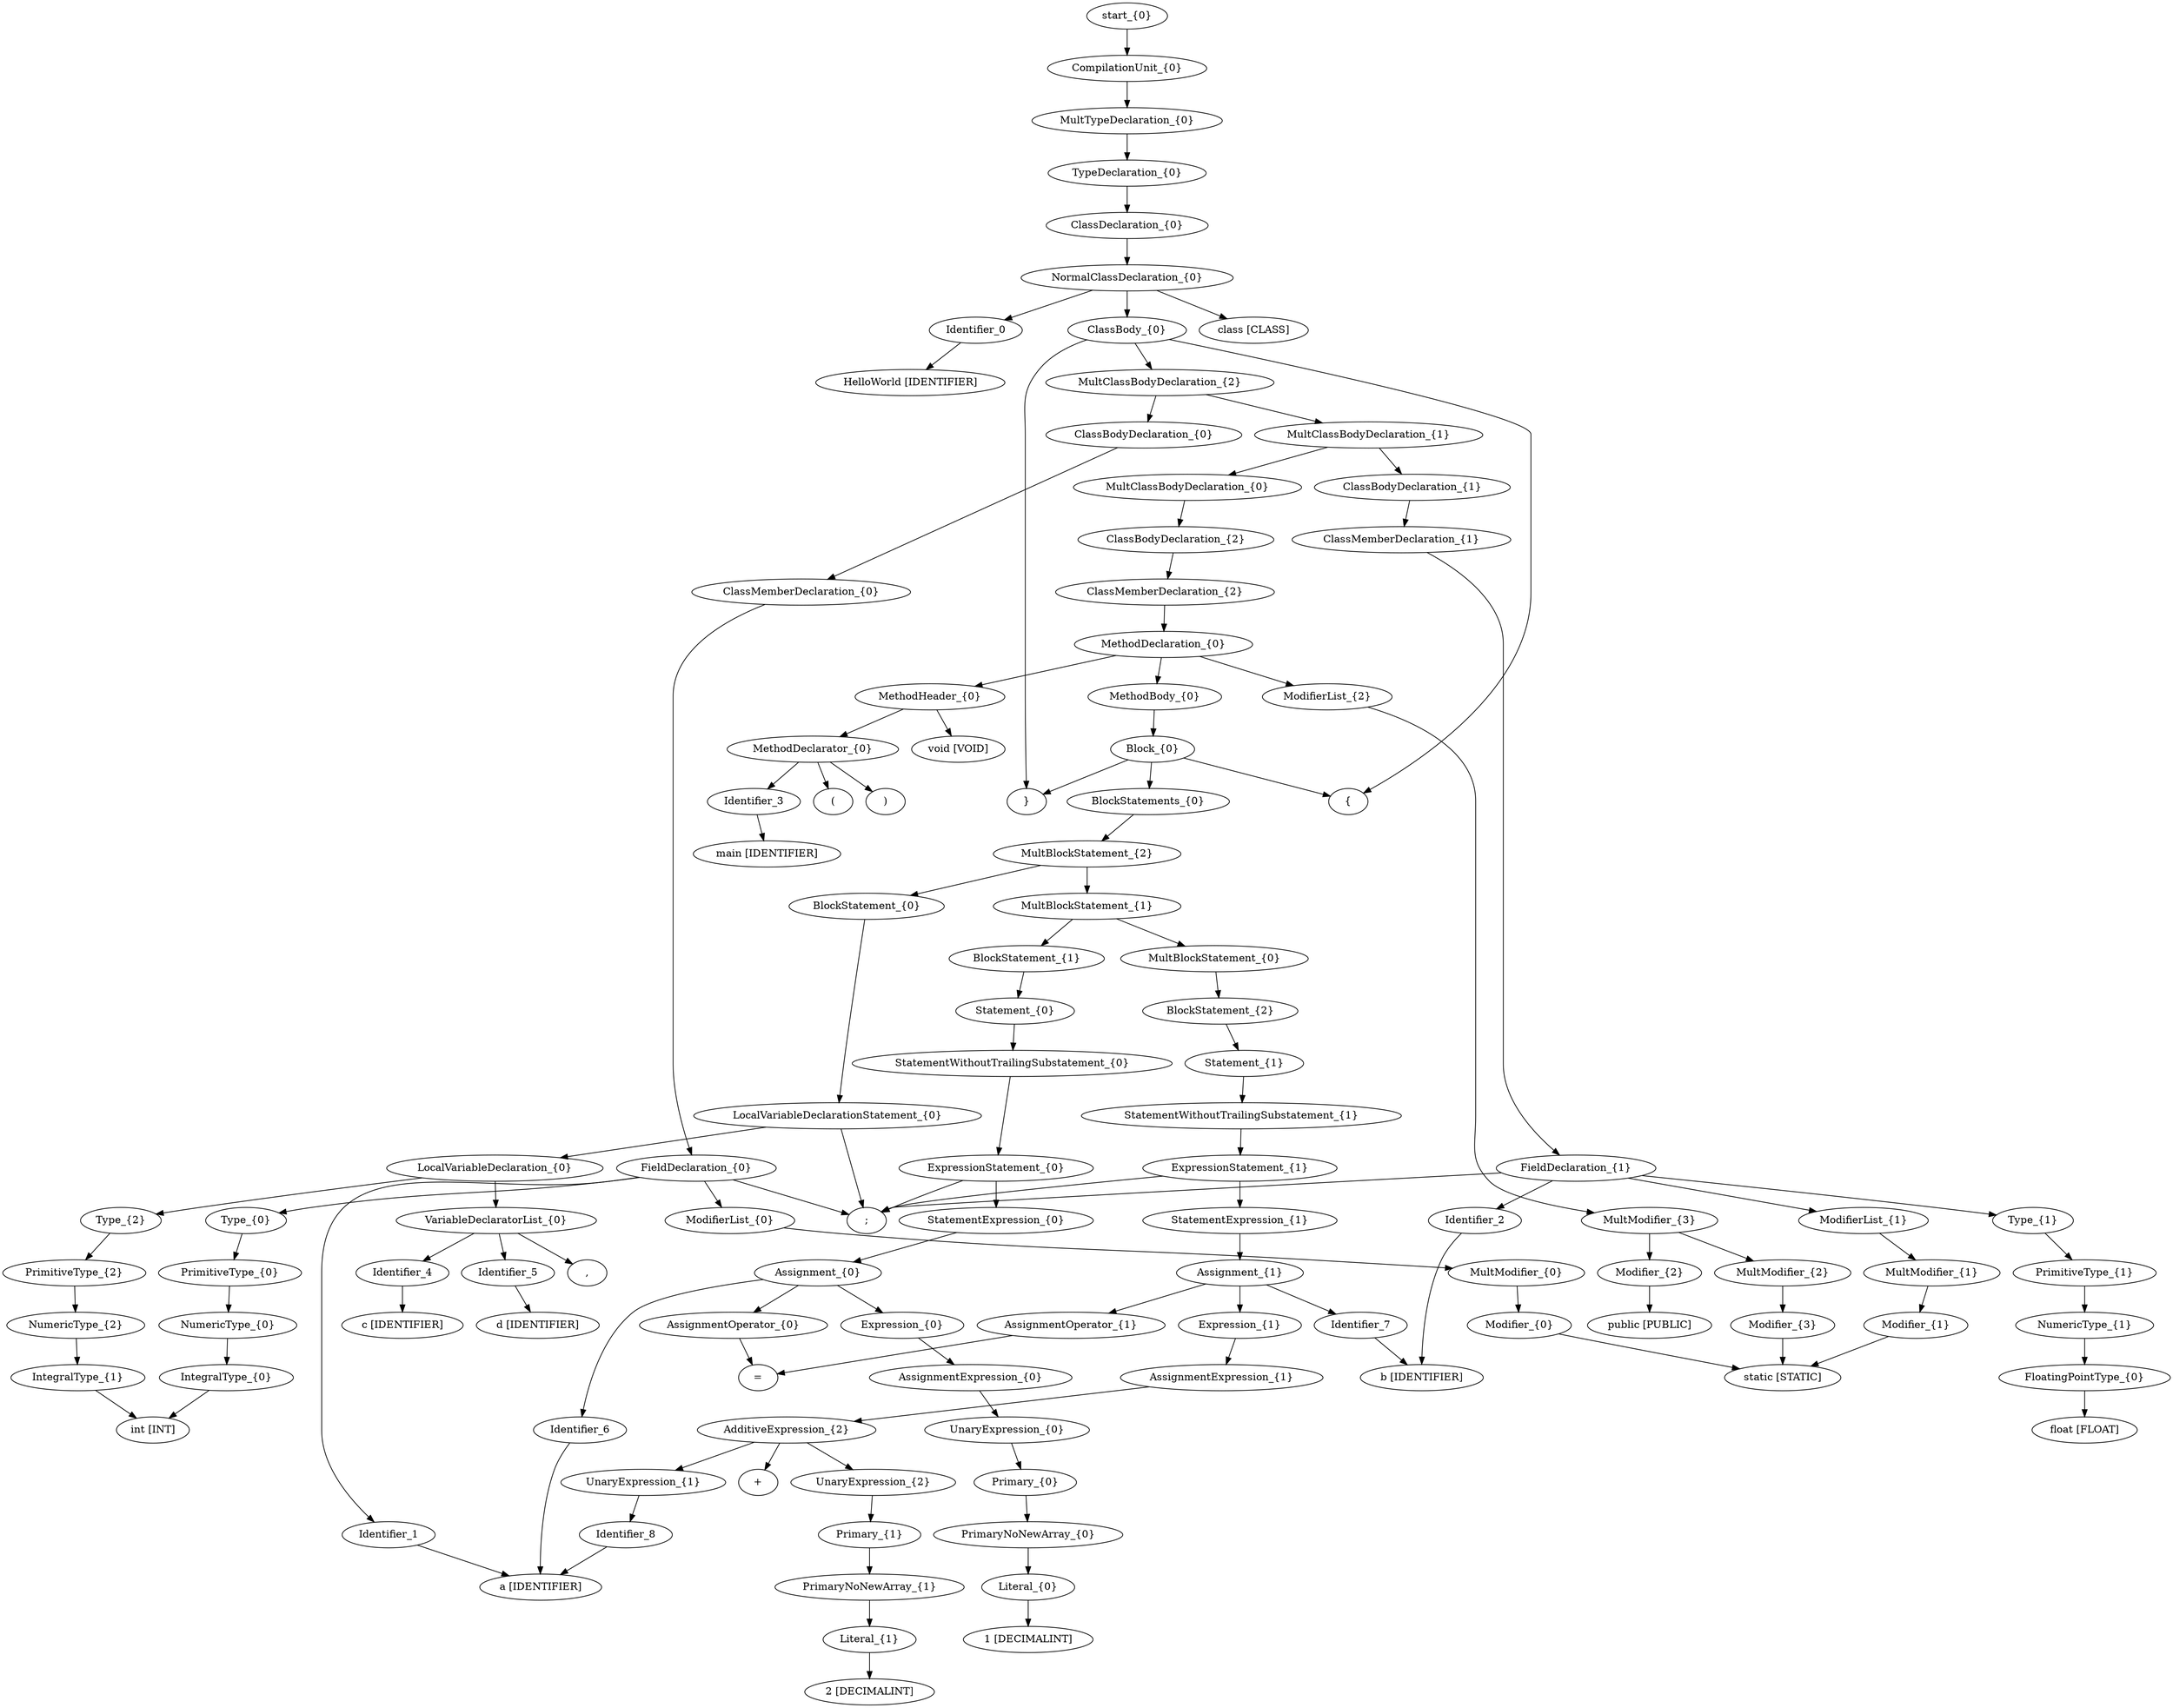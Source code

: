 strict digraph AST {
"Identifier_0" -> "HelloWorld [IDENTIFIER]"
"Modifier_{0}" -> "static [STATIC]"
"MultModifier_{0}" -> "Modifier_{0}"
"ModifierList_{0}" -> "MultModifier_{0}"
"IntegralType_{0}" -> "int [INT]"
"NumericType_{0}" -> "IntegralType_{0}"
"PrimitiveType_{0}" -> "NumericType_{0}"
"Type_{0}" -> "PrimitiveType_{0}"
"Identifier_1" -> "a [IDENTIFIER]"
"FieldDeclaration_{0}" -> "ModifierList_{0}"
"FieldDeclaration_{0}" -> "Type_{0}"
"FieldDeclaration_{0}" -> "Identifier_1"
"FieldDeclaration_{0}" -> ";"
"ClassMemberDeclaration_{0}" -> "FieldDeclaration_{0}"
"ClassBodyDeclaration_{0}" -> "ClassMemberDeclaration_{0}"
"Modifier_{1}" -> "static [STATIC]"
"MultModifier_{1}" -> "Modifier_{1}"
"ModifierList_{1}" -> "MultModifier_{1}"
"FloatingPointType_{0}" -> "float [FLOAT]"
"NumericType_{1}" -> "FloatingPointType_{0}"
"PrimitiveType_{1}" -> "NumericType_{1}"
"Type_{1}" -> "PrimitiveType_{1}"
"Identifier_2" -> "b [IDENTIFIER]"
"FieldDeclaration_{1}" -> "ModifierList_{1}"
"FieldDeclaration_{1}" -> "Type_{1}"
"FieldDeclaration_{1}" -> "Identifier_2"
"FieldDeclaration_{1}" -> ";"
"ClassMemberDeclaration_{1}" -> "FieldDeclaration_{1}"
"ClassBodyDeclaration_{1}" -> "ClassMemberDeclaration_{1}"
"Modifier_{2}" -> "public [PUBLIC]"
"Modifier_{3}" -> "static [STATIC]"
"MultModifier_{2}" -> "Modifier_{3}"
"MultModifier_{3}" -> "Modifier_{2}"
"MultModifier_{3}" -> "MultModifier_{2}"
"ModifierList_{2}" -> "MultModifier_{3}"
"Identifier_3" -> "main [IDENTIFIER]"
"MethodDeclarator_{0}" -> "Identifier_3"
"MethodDeclarator_{0}" -> "("
"MethodDeclarator_{0}" -> ")"
"MethodHeader_{0}" -> "void [VOID]"
"MethodHeader_{0}" -> "MethodDeclarator_{0}"
"IntegralType_{1}" -> "int [INT]"
"NumericType_{2}" -> "IntegralType_{1}"
"PrimitiveType_{2}" -> "NumericType_{2}"
"Type_{2}" -> "PrimitiveType_{2}"
"Identifier_4" -> "c [IDENTIFIER]"
"Identifier_5" -> "d [IDENTIFIER]"
"VariableDeclaratorList_{0}" -> "Identifier_4"
"VariableDeclaratorList_{0}" -> ","
"VariableDeclaratorList_{0}" -> "Identifier_5"
"LocalVariableDeclaration_{0}" -> "Type_{2}"
"LocalVariableDeclaration_{0}" -> "VariableDeclaratorList_{0}"
"LocalVariableDeclarationStatement_{0}" -> "LocalVariableDeclaration_{0}"
"LocalVariableDeclarationStatement_{0}" -> ";"
"BlockStatement_{0}" -> "LocalVariableDeclarationStatement_{0}"
"Identifier_6" -> "a [IDENTIFIER]"
"AssignmentOperator_{0}" -> "="
"Literal_{0}" -> "1 [DECIMALINT]"
"PrimaryNoNewArray_{0}" -> "Literal_{0}"
"Primary_{0}" -> "PrimaryNoNewArray_{0}"
"UnaryExpression_{0}" -> "Primary_{0}"
"AssignmentExpression_{0}" -> "UnaryExpression_{0}"
"Expression_{0}" -> "AssignmentExpression_{0}"
"Assignment_{0}" -> "Identifier_6"
"Assignment_{0}" -> "AssignmentOperator_{0}"
"Assignment_{0}" -> "Expression_{0}"
"StatementExpression_{0}" -> "Assignment_{0}"
"ExpressionStatement_{0}" -> "StatementExpression_{0}"
"ExpressionStatement_{0}" -> ";"
"StatementWithoutTrailingSubstatement_{0}" -> "ExpressionStatement_{0}"
"Statement_{0}" -> "StatementWithoutTrailingSubstatement_{0}"
"BlockStatement_{1}" -> "Statement_{0}"
"Identifier_7" -> "b [IDENTIFIER]"
"AssignmentOperator_{1}" -> "="
"Identifier_8" -> "a [IDENTIFIER]"
"UnaryExpression_{1}" -> "Identifier_8"
"Literal_{1}" -> "2 [DECIMALINT]"
"PrimaryNoNewArray_{1}" -> "Literal_{1}"
"Primary_{1}" -> "PrimaryNoNewArray_{1}"
"UnaryExpression_{2}" -> "Primary_{1}"
"AdditiveExpression_{2}" -> "UnaryExpression_{1}"
"AdditiveExpression_{2}" -> "+"
"AdditiveExpression_{2}" -> "UnaryExpression_{2}"
"AssignmentExpression_{1}" -> "AdditiveExpression_{2}"
"Expression_{1}" -> "AssignmentExpression_{1}"
"Assignment_{1}" -> "Identifier_7"
"Assignment_{1}" -> "AssignmentOperator_{1}"
"Assignment_{1}" -> "Expression_{1}"
"StatementExpression_{1}" -> "Assignment_{1}"
"ExpressionStatement_{1}" -> "StatementExpression_{1}"
"ExpressionStatement_{1}" -> ";"
"StatementWithoutTrailingSubstatement_{1}" -> "ExpressionStatement_{1}"
"Statement_{1}" -> "StatementWithoutTrailingSubstatement_{1}"
"BlockStatement_{2}" -> "Statement_{1}"
"MultBlockStatement_{0}" -> "BlockStatement_{2}"
"MultBlockStatement_{1}" -> "BlockStatement_{1}"
"MultBlockStatement_{1}" -> "MultBlockStatement_{0}"
"MultBlockStatement_{2}" -> "BlockStatement_{0}"
"MultBlockStatement_{2}" -> "MultBlockStatement_{1}"
"BlockStatements_{0}" -> "MultBlockStatement_{2}"
"Block_{0}" -> "{"
"Block_{0}" -> "BlockStatements_{0}"
"Block_{0}" -> "}"
"MethodBody_{0}" -> "Block_{0}"
"MethodDeclaration_{0}" -> "ModifierList_{2}"
"MethodDeclaration_{0}" -> "MethodHeader_{0}"
"MethodDeclaration_{0}" -> "MethodBody_{0}"
"ClassMemberDeclaration_{2}" -> "MethodDeclaration_{0}"
"ClassBodyDeclaration_{2}" -> "ClassMemberDeclaration_{2}"
"MultClassBodyDeclaration_{0}" -> "ClassBodyDeclaration_{2}"
"MultClassBodyDeclaration_{1}" -> "ClassBodyDeclaration_{1}"
"MultClassBodyDeclaration_{1}" -> "MultClassBodyDeclaration_{0}"
"MultClassBodyDeclaration_{2}" -> "ClassBodyDeclaration_{0}"
"MultClassBodyDeclaration_{2}" -> "MultClassBodyDeclaration_{1}"
"ClassBody_{0}" -> "{"
"ClassBody_{0}" -> "MultClassBodyDeclaration_{2}"
"ClassBody_{0}" -> "}"
"NormalClassDeclaration_{0}" -> "class [CLASS]"
"NormalClassDeclaration_{0}" -> "Identifier_0"
"NormalClassDeclaration_{0}" -> "ClassBody_{0}"
"ClassDeclaration_{0}" -> "NormalClassDeclaration_{0}"
"TypeDeclaration_{0}" -> "ClassDeclaration_{0}"
"MultTypeDeclaration_{0}" -> "TypeDeclaration_{0}"
"CompilationUnit_{0}" -> "MultTypeDeclaration_{0}"
"start_{0}" -> "CompilationUnit_{0}"
}
